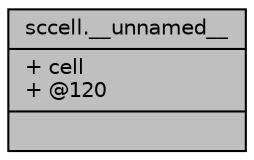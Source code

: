 digraph "sccell.__unnamed__"
{
 // INTERACTIVE_SVG=YES
  bgcolor="transparent";
  edge [fontname="Helvetica",fontsize="10",labelfontname="Helvetica",labelfontsize="10"];
  node [fontname="Helvetica",fontsize="10",shape=record];
  Node250 [label="{sccell.__unnamed__\n|+ cell\l+ @120\l|}",height=0.2,width=0.4,color="black", fillcolor="grey75", style="filled", fontcolor="black"];
}

